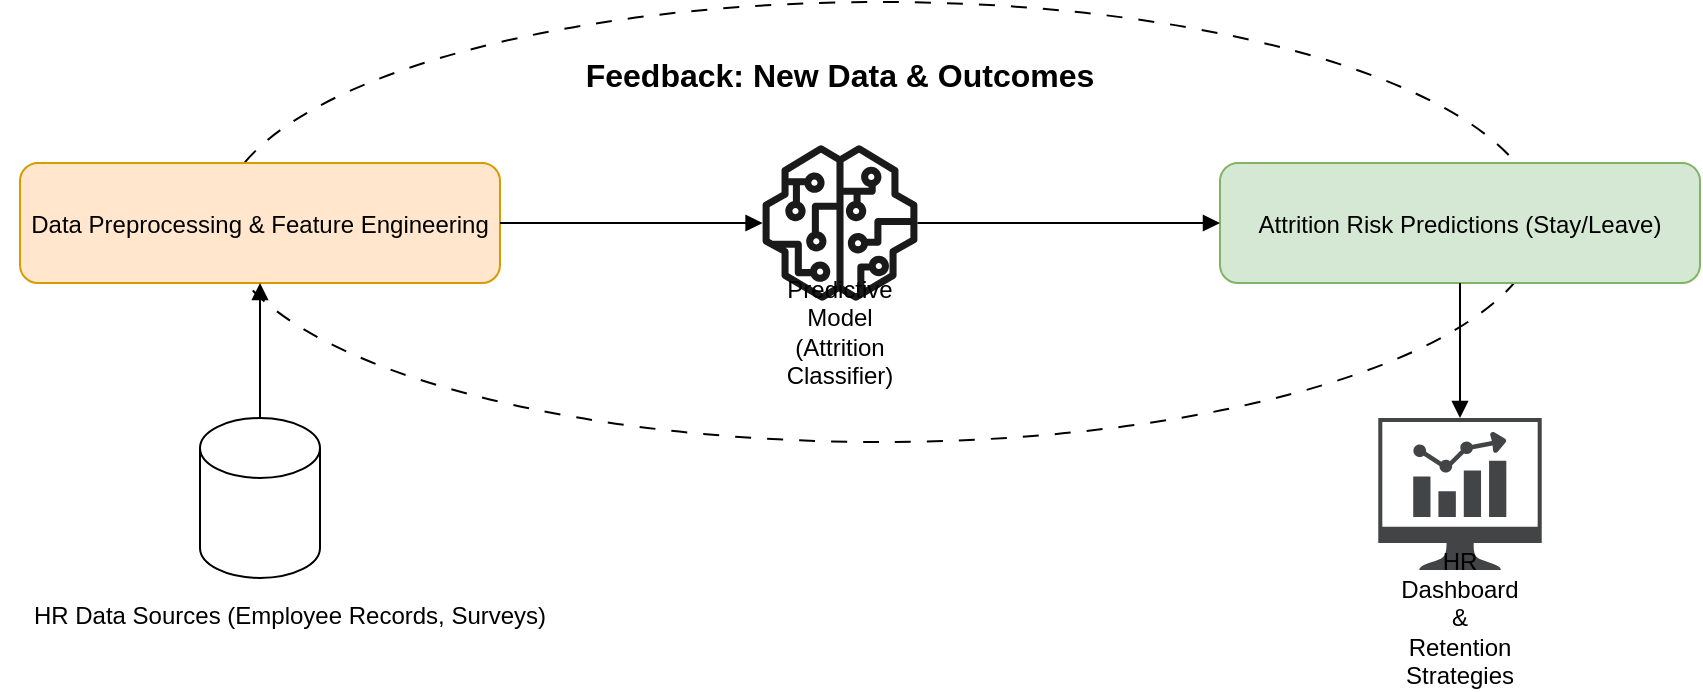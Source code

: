 <mxfile version="28.2.5">
  <diagram name="System Architecture" id="V6cYKS4y4bfh24JUbG7k">
    <mxGraphModel dx="1231" dy="639" grid="1" gridSize="10" guides="1" tooltips="1" connect="1" arrows="1" fold="1" page="1" pageScale="1" pageWidth="850" pageHeight="1100" math="0" shadow="0">
      <root>
        <mxCell id="0" />
        <mxCell id="1" parent="0" />
        <mxCell id="CSi2BbDhjq5Ke8ilKaX0-25" value="" style="ellipse;whiteSpace=wrap;html=1;fillColor=none;dashed=1;dashPattern=8 8;" vertex="1" parent="1">
          <mxGeometry x="420" y="322" width="660" height="220" as="geometry" />
        </mxCell>
        <mxCell id="CSi2BbDhjq5Ke8ilKaX0-15" value="Data Preprocessing &amp; Feature Engineering" style="shape=rectangle;rounded=1;fillColor=#ffe6cc;strokeColor=#d79b00;" vertex="1" parent="1">
          <mxGeometry x="320" y="402.5" width="240" height="60" as="geometry" />
        </mxCell>
        <mxCell id="CSi2BbDhjq5Ke8ilKaX0-17" value="Attrition Risk Predictions (Stay/Leave)" style="shape=rectangle;rounded=1;fillColor=#d5e8d4;strokeColor=#82b366;" vertex="1" parent="1">
          <mxGeometry x="920" y="402.5" width="240" height="60" as="geometry" />
        </mxCell>
        <mxCell id="CSi2BbDhjq5Ke8ilKaX0-19" value="Feedback: New Data &amp; Outcomes" style="text;strokeColor=none;fillColor=none;align=center;verticalAlign=middle;fontSize=16;fontStyle=1" vertex="1" parent="1">
          <mxGeometry x="600" y="342.5" width="260" height="30" as="geometry" />
        </mxCell>
        <mxCell id="CSi2BbDhjq5Ke8ilKaX0-20" style="endArrow=block;endFill=1;exitX=0.5;exitY=0;exitDx=0;exitDy=0;exitPerimeter=0;" edge="1" parent="1" source="CSi2BbDhjq5Ke8ilKaX0-26" target="CSi2BbDhjq5Ke8ilKaX0-15">
          <mxGeometry relative="1" as="geometry">
            <mxPoint x="440" y="590" as="sourcePoint" />
          </mxGeometry>
        </mxCell>
        <mxCell id="CSi2BbDhjq5Ke8ilKaX0-21" style="endArrow=block;endFill=1;" edge="1" parent="1" source="CSi2BbDhjq5Ke8ilKaX0-15" target="CSi2BbDhjq5Ke8ilKaX0-28">
          <mxGeometry relative="1" as="geometry">
            <mxPoint x="620.0" y="432.5" as="targetPoint" />
          </mxGeometry>
        </mxCell>
        <mxCell id="CSi2BbDhjq5Ke8ilKaX0-22" style="endArrow=block;endFill=1;" edge="1" parent="1" source="CSi2BbDhjq5Ke8ilKaX0-28" target="CSi2BbDhjq5Ke8ilKaX0-17">
          <mxGeometry relative="1" as="geometry">
            <mxPoint x="840" y="432.5" as="sourcePoint" />
          </mxGeometry>
        </mxCell>
        <mxCell id="CSi2BbDhjq5Ke8ilKaX0-23" style="endArrow=block;endFill=1;" edge="1" parent="1" source="CSi2BbDhjq5Ke8ilKaX0-17" target="CSi2BbDhjq5Ke8ilKaX0-30">
          <mxGeometry relative="1" as="geometry">
            <mxPoint x="1040" y="590" as="targetPoint" />
          </mxGeometry>
        </mxCell>
        <mxCell id="CSi2BbDhjq5Ke8ilKaX0-26" value="" style="shape=cylinder3;whiteSpace=wrap;html=1;boundedLbl=1;backgroundOutline=1;size=15;" vertex="1" parent="1">
          <mxGeometry x="410" y="530" width="60" height="80" as="geometry" />
        </mxCell>
        <mxCell id="CSi2BbDhjq5Ke8ilKaX0-27" value="&lt;span style=&quot;font-family: Helvetica; font-size: 12px; font-style: normal; font-variant-ligatures: normal; font-variant-caps: normal; font-weight: 400; letter-spacing: normal; orphans: 2; text-indent: 0px; text-transform: none; widows: 2; word-spacing: 0px; -webkit-text-stroke-width: 0px; white-space: nowrap; text-decoration-thickness: initial; text-decoration-style: initial; text-decoration-color: initial; float: none; display: inline !important;&quot;&gt;HR Data Sources (Employee Records, Surveys)&lt;/span&gt;" style="text;whiteSpace=wrap;html=1;labelBackgroundColor=none;fontColor=#000000;align=center;" vertex="1" parent="1">
          <mxGeometry x="310" y="615" width="290" height="25" as="geometry" />
        </mxCell>
        <mxCell id="CSi2BbDhjq5Ke8ilKaX0-28" value="&lt;div&gt;&lt;br&gt;&lt;/div&gt;" style="sketch=0;outlineConnect=0;fontColor=#232F3E;gradientColor=none;fillColor=#1A1A1A;strokeColor=none;dashed=0;verticalLabelPosition=bottom;verticalAlign=top;align=center;html=1;fontSize=12;fontStyle=0;aspect=fixed;pointerEvents=1;shape=mxgraph.aws4.sagemaker_model;" vertex="1" parent="1">
          <mxGeometry x="691" y="393.5" width="78" height="78" as="geometry" />
        </mxCell>
        <mxCell id="CSi2BbDhjq5Ke8ilKaX0-29" value="&lt;br&gt;&lt;span style=&quot;color: rgb(0, 0, 0); text-wrap-mode: nowrap; float: none; display: inline !important;&quot;&gt;Predictive Model (Attrition Classifier)&lt;/span&gt;&lt;div&gt;&lt;br style=&quot;color: rgb(35, 47, 62); text-wrap-mode: nowrap;&quot;&gt;&lt;/div&gt;" style="text;html=1;align=center;verticalAlign=middle;whiteSpace=wrap;rounded=0;" vertex="1" parent="1">
          <mxGeometry x="700" y="471.5" width="60" height="30" as="geometry" />
        </mxCell>
        <mxCell id="CSi2BbDhjq5Ke8ilKaX0-30" value="" style="sketch=0;pointerEvents=1;shadow=0;dashed=0;html=1;strokeColor=none;fillColor=#434445;aspect=fixed;labelPosition=center;verticalLabelPosition=bottom;verticalAlign=top;align=center;outlineConnect=0;shape=mxgraph.vvd.nsx_dashboard;" vertex="1" parent="1">
          <mxGeometry x="999.14" y="530" width="81.72" height="76" as="geometry" />
        </mxCell>
        <mxCell id="CSi2BbDhjq5Ke8ilKaX0-31" value="&lt;div&gt;&lt;span style=&quot;text-wrap-mode: nowrap;&quot;&gt;HR Dashboard &amp;amp; Retention Strategies&lt;/span&gt;&lt;/div&gt;" style="text;html=1;align=center;verticalAlign=middle;whiteSpace=wrap;rounded=0;" vertex="1" parent="1">
          <mxGeometry x="1010" y="615" width="60" height="30" as="geometry" />
        </mxCell>
      </root>
    </mxGraphModel>
  </diagram>
</mxfile>
